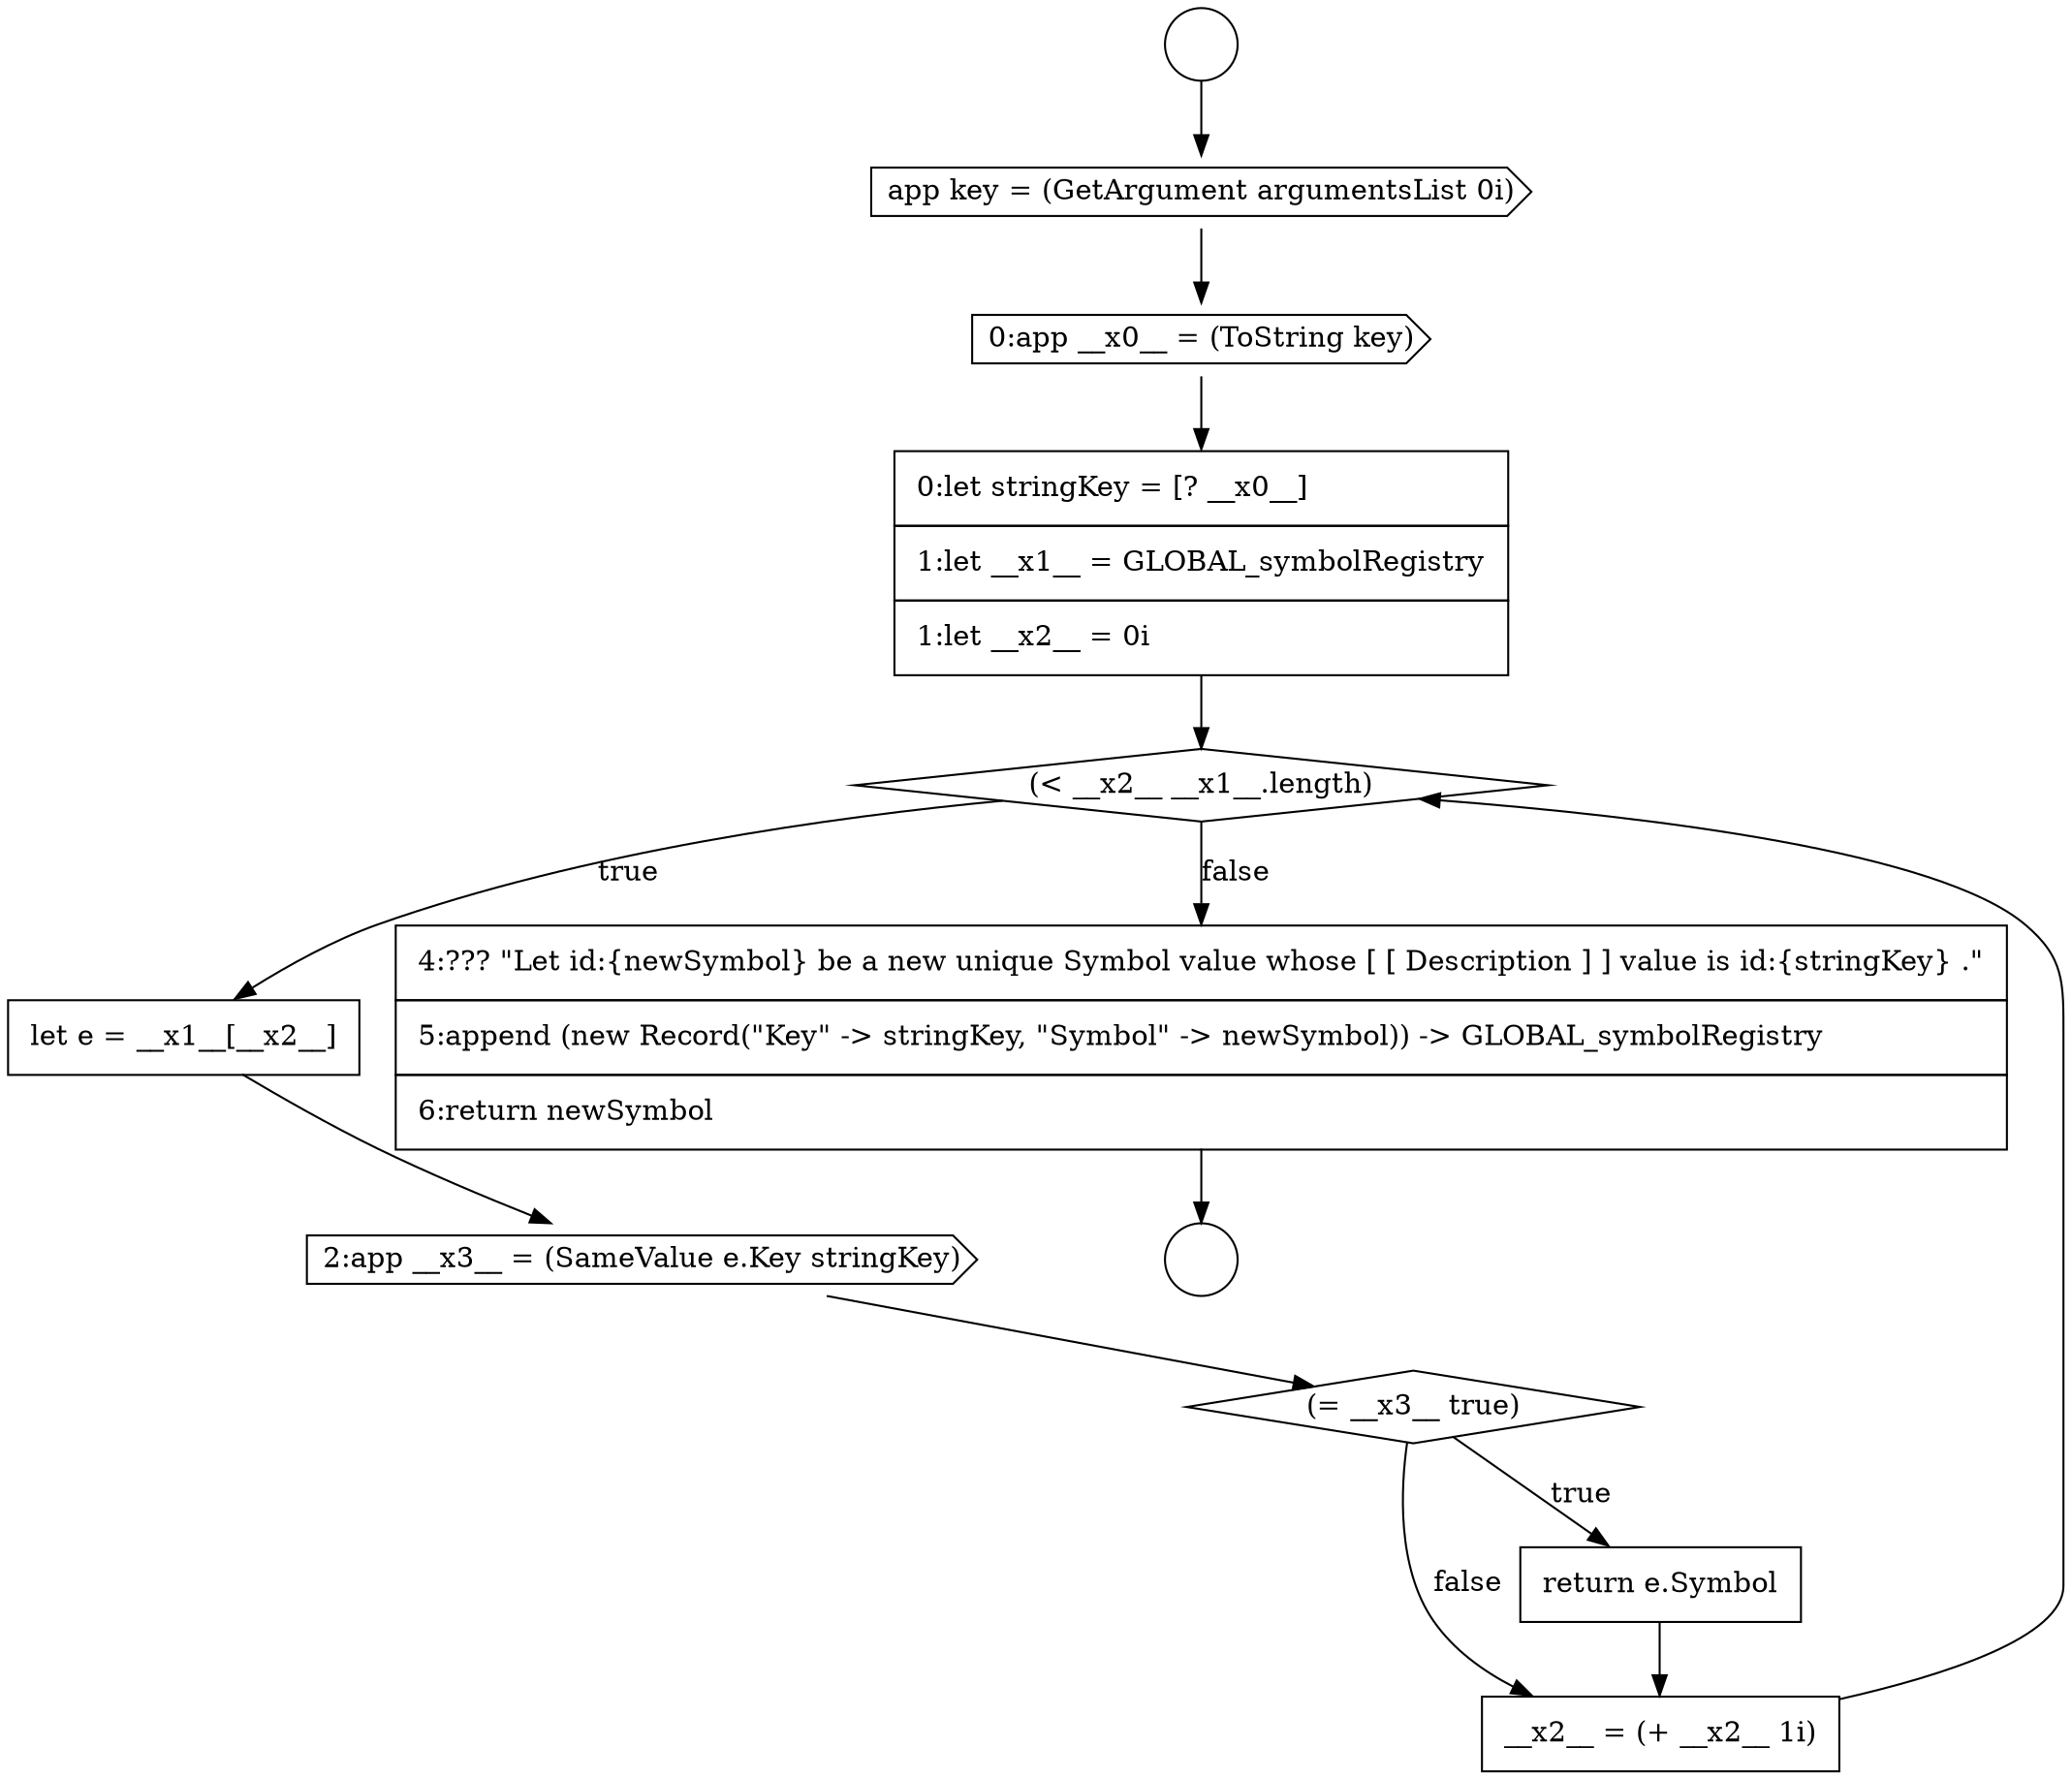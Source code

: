 digraph {
  node11773 [shape=circle label=" " color="black" fillcolor="white" style=filled]
  node11778 [shape=none, margin=0, label=<<font color="black">
    <table border="0" cellborder="1" cellspacing="0" cellpadding="10">
      <tr><td align="left">let e = __x1__[__x2__]</td></tr>
    </table>
  </font>> color="black" fillcolor="white" style=filled]
  node11783 [shape=none, margin=0, label=<<font color="black">
    <table border="0" cellborder="1" cellspacing="0" cellpadding="10">
      <tr><td align="left">4:??? &quot;Let id:{newSymbol} be a new unique Symbol value whose [ [ Description ] ] value is id:{stringKey} .&quot;</td></tr>
      <tr><td align="left">5:append (new Record(&quot;Key&quot; -&gt; stringKey, &quot;Symbol&quot; -&gt; newSymbol)) -&gt; GLOBAL_symbolRegistry</td></tr>
      <tr><td align="left">6:return newSymbol</td></tr>
    </table>
  </font>> color="black" fillcolor="white" style=filled]
  node11777 [shape=diamond, label=<<font color="black">(&lt; __x2__ __x1__.length)</font>> color="black" fillcolor="white" style=filled]
  node11782 [shape=none, margin=0, label=<<font color="black">
    <table border="0" cellborder="1" cellspacing="0" cellpadding="10">
      <tr><td align="left">__x2__ = (+ __x2__ 1i)</td></tr>
    </table>
  </font>> color="black" fillcolor="white" style=filled]
  node11774 [shape=cds, label=<<font color="black">app key = (GetArgument argumentsList 0i)</font>> color="black" fillcolor="white" style=filled]
  node11775 [shape=cds, label=<<font color="black">0:app __x0__ = (ToString key)</font>> color="black" fillcolor="white" style=filled]
  node11781 [shape=none, margin=0, label=<<font color="black">
    <table border="0" cellborder="1" cellspacing="0" cellpadding="10">
      <tr><td align="left">return e.Symbol</td></tr>
    </table>
  </font>> color="black" fillcolor="white" style=filled]
  node11780 [shape=diamond, label=<<font color="black">(= __x3__ true)</font>> color="black" fillcolor="white" style=filled]
  node11772 [shape=circle label=" " color="black" fillcolor="white" style=filled]
  node11779 [shape=cds, label=<<font color="black">2:app __x3__ = (SameValue e.Key stringKey)</font>> color="black" fillcolor="white" style=filled]
  node11776 [shape=none, margin=0, label=<<font color="black">
    <table border="0" cellborder="1" cellspacing="0" cellpadding="10">
      <tr><td align="left">0:let stringKey = [? __x0__]</td></tr>
      <tr><td align="left">1:let __x1__ = GLOBAL_symbolRegistry</td></tr>
      <tr><td align="left">1:let __x2__ = 0i</td></tr>
    </table>
  </font>> color="black" fillcolor="white" style=filled]
  node11776 -> node11777 [ color="black"]
  node11780 -> node11781 [label=<<font color="black">true</font>> color="black"]
  node11780 -> node11782 [label=<<font color="black">false</font>> color="black"]
  node11774 -> node11775 [ color="black"]
  node11772 -> node11774 [ color="black"]
  node11783 -> node11773 [ color="black"]
  node11781 -> node11782 [ color="black"]
  node11775 -> node11776 [ color="black"]
  node11782 -> node11777 [ color="black"]
  node11779 -> node11780 [ color="black"]
  node11777 -> node11778 [label=<<font color="black">true</font>> color="black"]
  node11777 -> node11783 [label=<<font color="black">false</font>> color="black"]
  node11778 -> node11779 [ color="black"]
}
